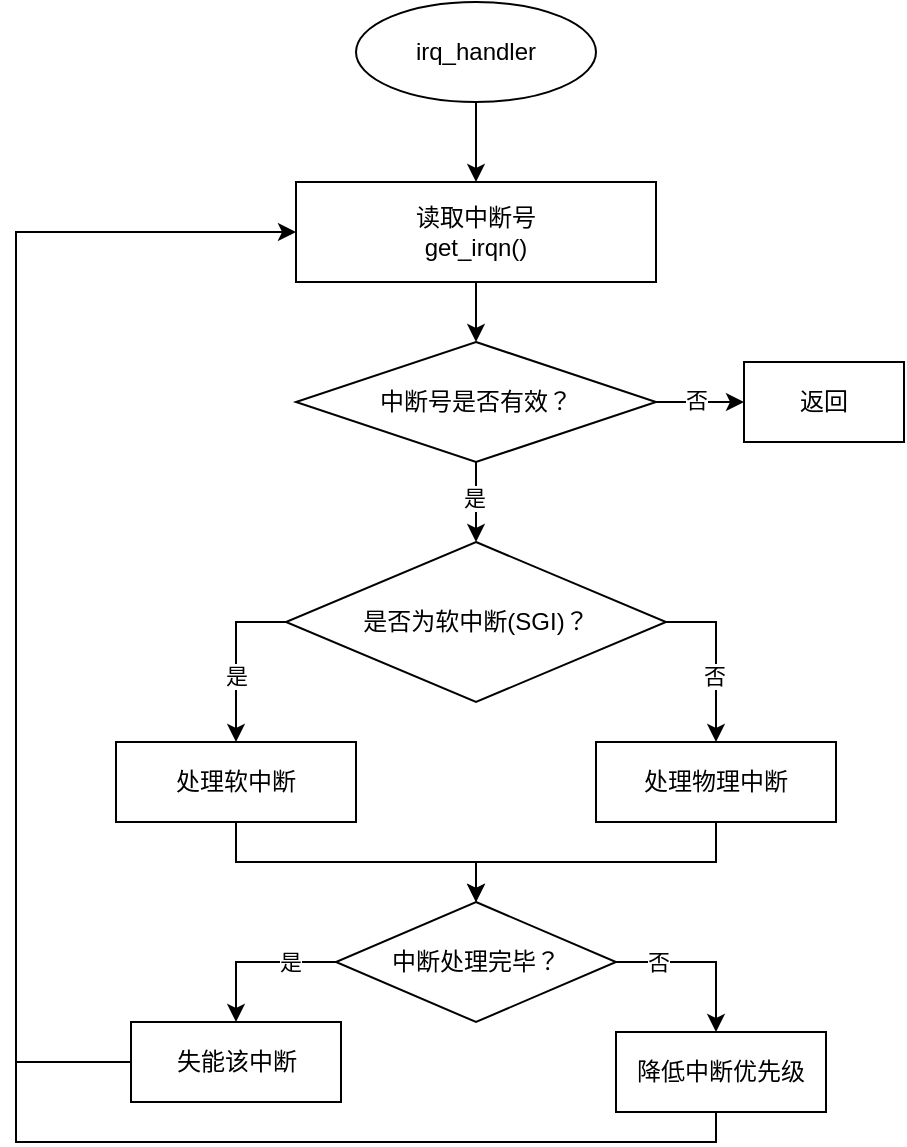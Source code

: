 <mxfile version="23.1.7" type="github">
  <diagram name="第 1 页" id="pKO_MGpzBgBjghkHKRON">
    <mxGraphModel dx="895" dy="600" grid="1" gridSize="10" guides="1" tooltips="1" connect="1" arrows="1" fold="1" page="1" pageScale="1" pageWidth="827" pageHeight="1169" math="0" shadow="0">
      <root>
        <mxCell id="0" />
        <mxCell id="1" parent="0" />
        <mxCell id="EyAcGvmf36tDCY_UrAtV-3" value="" style="edgeStyle=orthogonalEdgeStyle;rounded=0;orthogonalLoop=1;jettySize=auto;html=1;" edge="1" parent="1" source="EyAcGvmf36tDCY_UrAtV-1" target="EyAcGvmf36tDCY_UrAtV-2">
          <mxGeometry relative="1" as="geometry" />
        </mxCell>
        <mxCell id="EyAcGvmf36tDCY_UrAtV-1" value="irq_handler" style="ellipse;whiteSpace=wrap;html=1;" vertex="1" parent="1">
          <mxGeometry x="300" y="70" width="120" height="50" as="geometry" />
        </mxCell>
        <mxCell id="EyAcGvmf36tDCY_UrAtV-18" value="" style="edgeStyle=orthogonalEdgeStyle;rounded=0;orthogonalLoop=1;jettySize=auto;html=1;" edge="1" parent="1" source="EyAcGvmf36tDCY_UrAtV-2" target="EyAcGvmf36tDCY_UrAtV-12">
          <mxGeometry relative="1" as="geometry" />
        </mxCell>
        <mxCell id="EyAcGvmf36tDCY_UrAtV-2" value="读取中断号&lt;br&gt;get_irqn()" style="rounded=0;whiteSpace=wrap;html=1;" vertex="1" parent="1">
          <mxGeometry x="270" y="160" width="180" height="50" as="geometry" />
        </mxCell>
        <mxCell id="EyAcGvmf36tDCY_UrAtV-7" style="edgeStyle=orthogonalEdgeStyle;rounded=0;orthogonalLoop=1;jettySize=auto;html=1;entryX=0.5;entryY=0;entryDx=0;entryDy=0;" edge="1" parent="1" source="EyAcGvmf36tDCY_UrAtV-4" target="EyAcGvmf36tDCY_UrAtV-6">
          <mxGeometry relative="1" as="geometry">
            <Array as="points">
              <mxPoint x="240" y="380" />
            </Array>
          </mxGeometry>
        </mxCell>
        <mxCell id="EyAcGvmf36tDCY_UrAtV-8" value="是" style="edgeLabel;html=1;align=center;verticalAlign=middle;resizable=0;points=[];" vertex="1" connectable="0" parent="EyAcGvmf36tDCY_UrAtV-7">
          <mxGeometry x="0.192" y="1" relative="1" as="geometry">
            <mxPoint x="-1" y="1" as="offset" />
          </mxGeometry>
        </mxCell>
        <mxCell id="EyAcGvmf36tDCY_UrAtV-10" style="edgeStyle=orthogonalEdgeStyle;rounded=0;orthogonalLoop=1;jettySize=auto;html=1;entryX=0.5;entryY=0;entryDx=0;entryDy=0;" edge="1" parent="1" source="EyAcGvmf36tDCY_UrAtV-4" target="EyAcGvmf36tDCY_UrAtV-9">
          <mxGeometry relative="1" as="geometry">
            <Array as="points">
              <mxPoint x="480" y="380" />
            </Array>
          </mxGeometry>
        </mxCell>
        <mxCell id="EyAcGvmf36tDCY_UrAtV-11" value="否" style="edgeLabel;html=1;align=center;verticalAlign=middle;resizable=0;points=[];" vertex="1" connectable="0" parent="EyAcGvmf36tDCY_UrAtV-10">
          <mxGeometry x="0.157" relative="1" as="geometry">
            <mxPoint x="-1" y="3" as="offset" />
          </mxGeometry>
        </mxCell>
        <mxCell id="EyAcGvmf36tDCY_UrAtV-4" value="是否为软中断(SGI)？" style="rhombus;whiteSpace=wrap;html=1;" vertex="1" parent="1">
          <mxGeometry x="265" y="340" width="190" height="80" as="geometry" />
        </mxCell>
        <mxCell id="EyAcGvmf36tDCY_UrAtV-20" style="edgeStyle=orthogonalEdgeStyle;rounded=0;orthogonalLoop=1;jettySize=auto;html=1;" edge="1" parent="1" source="EyAcGvmf36tDCY_UrAtV-6" target="EyAcGvmf36tDCY_UrAtV-19">
          <mxGeometry relative="1" as="geometry" />
        </mxCell>
        <mxCell id="EyAcGvmf36tDCY_UrAtV-6" value="处理软中断" style="rounded=0;whiteSpace=wrap;html=1;" vertex="1" parent="1">
          <mxGeometry x="180" y="440" width="120" height="40" as="geometry" />
        </mxCell>
        <mxCell id="EyAcGvmf36tDCY_UrAtV-21" style="edgeStyle=orthogonalEdgeStyle;rounded=0;orthogonalLoop=1;jettySize=auto;html=1;entryX=0.5;entryY=0;entryDx=0;entryDy=0;" edge="1" parent="1" source="EyAcGvmf36tDCY_UrAtV-9" target="EyAcGvmf36tDCY_UrAtV-19">
          <mxGeometry relative="1" as="geometry" />
        </mxCell>
        <mxCell id="EyAcGvmf36tDCY_UrAtV-9" value="处理物理中断" style="rounded=0;whiteSpace=wrap;html=1;" vertex="1" parent="1">
          <mxGeometry x="420" y="440" width="120" height="40" as="geometry" />
        </mxCell>
        <mxCell id="EyAcGvmf36tDCY_UrAtV-13" value="" style="edgeStyle=orthogonalEdgeStyle;rounded=0;orthogonalLoop=1;jettySize=auto;html=1;" edge="1" parent="1" source="EyAcGvmf36tDCY_UrAtV-12" target="EyAcGvmf36tDCY_UrAtV-4">
          <mxGeometry relative="1" as="geometry" />
        </mxCell>
        <mxCell id="EyAcGvmf36tDCY_UrAtV-14" value="是" style="edgeLabel;html=1;align=center;verticalAlign=middle;resizable=0;points=[];" vertex="1" connectable="0" parent="EyAcGvmf36tDCY_UrAtV-13">
          <mxGeometry x="-0.536" relative="1" as="geometry">
            <mxPoint x="-1" y="8" as="offset" />
          </mxGeometry>
        </mxCell>
        <mxCell id="EyAcGvmf36tDCY_UrAtV-16" value="" style="edgeStyle=orthogonalEdgeStyle;rounded=0;orthogonalLoop=1;jettySize=auto;html=1;" edge="1" parent="1" source="EyAcGvmf36tDCY_UrAtV-12" target="EyAcGvmf36tDCY_UrAtV-15">
          <mxGeometry relative="1" as="geometry" />
        </mxCell>
        <mxCell id="EyAcGvmf36tDCY_UrAtV-17" value="否" style="edgeLabel;html=1;align=center;verticalAlign=middle;resizable=0;points=[];" vertex="1" connectable="0" parent="EyAcGvmf36tDCY_UrAtV-16">
          <mxGeometry x="-0.258" y="2" relative="1" as="geometry">
            <mxPoint x="3" y="1" as="offset" />
          </mxGeometry>
        </mxCell>
        <mxCell id="EyAcGvmf36tDCY_UrAtV-12" value="中断号是否有效？" style="rhombus;whiteSpace=wrap;html=1;" vertex="1" parent="1">
          <mxGeometry x="270" y="240" width="180" height="60" as="geometry" />
        </mxCell>
        <mxCell id="EyAcGvmf36tDCY_UrAtV-15" value="返回" style="rounded=0;whiteSpace=wrap;html=1;" vertex="1" parent="1">
          <mxGeometry x="494" y="250" width="80" height="40" as="geometry" />
        </mxCell>
        <mxCell id="EyAcGvmf36tDCY_UrAtV-23" value="" style="edgeStyle=orthogonalEdgeStyle;rounded=0;orthogonalLoop=1;jettySize=auto;html=1;" edge="1" parent="1" source="EyAcGvmf36tDCY_UrAtV-19" target="EyAcGvmf36tDCY_UrAtV-22">
          <mxGeometry relative="1" as="geometry">
            <Array as="points">
              <mxPoint x="480" y="550" />
            </Array>
          </mxGeometry>
        </mxCell>
        <mxCell id="EyAcGvmf36tDCY_UrAtV-24" value="否" style="edgeLabel;html=1;align=center;verticalAlign=middle;resizable=0;points=[];" vertex="1" connectable="0" parent="EyAcGvmf36tDCY_UrAtV-23">
          <mxGeometry x="-0.484" y="-2" relative="1" as="geometry">
            <mxPoint x="-1" y="-2" as="offset" />
          </mxGeometry>
        </mxCell>
        <mxCell id="EyAcGvmf36tDCY_UrAtV-27" style="edgeStyle=orthogonalEdgeStyle;rounded=0;orthogonalLoop=1;jettySize=auto;html=1;entryX=0.5;entryY=0;entryDx=0;entryDy=0;" edge="1" parent="1" source="EyAcGvmf36tDCY_UrAtV-19" target="EyAcGvmf36tDCY_UrAtV-26">
          <mxGeometry relative="1" as="geometry">
            <Array as="points">
              <mxPoint x="240" y="550" />
            </Array>
          </mxGeometry>
        </mxCell>
        <mxCell id="EyAcGvmf36tDCY_UrAtV-28" value="是" style="edgeLabel;html=1;align=center;verticalAlign=middle;resizable=0;points=[];" vertex="1" connectable="0" parent="EyAcGvmf36tDCY_UrAtV-27">
          <mxGeometry x="-0.629" y="1" relative="1" as="geometry">
            <mxPoint x="-8" y="-1" as="offset" />
          </mxGeometry>
        </mxCell>
        <mxCell id="EyAcGvmf36tDCY_UrAtV-19" value="中断处理完毕？" style="rhombus;whiteSpace=wrap;html=1;" vertex="1" parent="1">
          <mxGeometry x="290" y="520" width="140" height="60" as="geometry" />
        </mxCell>
        <mxCell id="EyAcGvmf36tDCY_UrAtV-30" style="edgeStyle=orthogonalEdgeStyle;rounded=0;orthogonalLoop=1;jettySize=auto;html=1;endArrow=none;endFill=0;" edge="1" parent="1" source="EyAcGvmf36tDCY_UrAtV-22">
          <mxGeometry relative="1" as="geometry">
            <mxPoint x="130" y="600" as="targetPoint" />
            <Array as="points">
              <mxPoint x="480" y="640" />
              <mxPoint x="130" y="640" />
            </Array>
          </mxGeometry>
        </mxCell>
        <mxCell id="EyAcGvmf36tDCY_UrAtV-22" value="降低中断优先级" style="whiteSpace=wrap;html=1;" vertex="1" parent="1">
          <mxGeometry x="430" y="585" width="105" height="40" as="geometry" />
        </mxCell>
        <mxCell id="EyAcGvmf36tDCY_UrAtV-29" style="edgeStyle=orthogonalEdgeStyle;rounded=0;orthogonalLoop=1;jettySize=auto;html=1;entryX=0;entryY=0.5;entryDx=0;entryDy=0;" edge="1" parent="1" source="EyAcGvmf36tDCY_UrAtV-26" target="EyAcGvmf36tDCY_UrAtV-2">
          <mxGeometry relative="1" as="geometry">
            <Array as="points">
              <mxPoint x="130" y="600" />
              <mxPoint x="130" y="185" />
            </Array>
          </mxGeometry>
        </mxCell>
        <mxCell id="EyAcGvmf36tDCY_UrAtV-26" value="失能该中断" style="whiteSpace=wrap;html=1;" vertex="1" parent="1">
          <mxGeometry x="187.5" y="580" width="105" height="40" as="geometry" />
        </mxCell>
      </root>
    </mxGraphModel>
  </diagram>
</mxfile>
